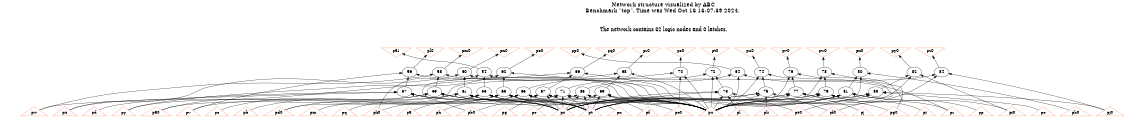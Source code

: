 # Network structure generated by ABC

digraph network {
size = "7.5,10";
center = true;
edge [dir = back];

{
  node [shape = plaintext];
  edge [style = invis];
  LevelTitle1 [label=""];
  LevelTitle2 [label=""];
  Level3 [label = ""];
  Level2 [label = ""];
  Level1 [label = ""];
  Level0 [label = ""];
  LevelTitle1 ->  LevelTitle2 ->  Level3 ->  Level2 ->  Level1 ->  Level0;
}

{
  rank = same;
  LevelTitle1;
  title1 [shape=plaintext,
          fontsize=20,
          fontname = "Times-Roman",
          label="Network structure visualized by ABC\nBenchmark \"top\". Time was Wed Oct 16 16:07:39 2024. "
         ];
}

{
  rank = same;
  LevelTitle2;
  title2 [shape=plaintext,
          fontsize=18,
          fontname = "Times-Roman",
          label="The network contains 32 logic nodes and 0 latches.\n"
         ];
}

{
  rank = same;
  Level3;
  Node37 [label = "pa1", shape = invtriangle, color = coral, fillcolor = coral];
  Node38 [label = "pl0", shape = invtriangle, color = coral, fillcolor = coral];
  Node39 [label = "pm0", shape = invtriangle, color = coral, fillcolor = coral];
  Node40 [label = "pn0", shape = invtriangle, color = coral, fillcolor = coral];
  Node41 [label = "po0", shape = invtriangle, color = coral, fillcolor = coral];
  Node42 [label = "pp0", shape = invtriangle, color = coral, fillcolor = coral];
  Node43 [label = "pq0", shape = invtriangle, color = coral, fillcolor = coral];
  Node44 [label = "pr0", shape = invtriangle, color = coral, fillcolor = coral];
  Node45 [label = "ps0", shape = invtriangle, color = coral, fillcolor = coral];
  Node46 [label = "pt0", shape = invtriangle, color = coral, fillcolor = coral];
  Node47 [label = "pu0", shape = invtriangle, color = coral, fillcolor = coral];
  Node48 [label = "pv0", shape = invtriangle, color = coral, fillcolor = coral];
  Node49 [label = "pw0", shape = invtriangle, color = coral, fillcolor = coral];
  Node50 [label = "px0", shape = invtriangle, color = coral, fillcolor = coral];
  Node51 [label = "py0", shape = invtriangle, color = coral, fillcolor = coral];
  Node52 [label = "pz0", shape = invtriangle, color = coral, fillcolor = coral];
}

{
  rank = same;
  Level2;
  Node54 [label = "54\n", shape = ellipse];
  Node56 [label = "56\n", shape = ellipse];
  Node58 [label = "58\n", shape = ellipse];
  Node60 [label = "60\n", shape = ellipse];
  Node62 [label = "62\n", shape = ellipse];
  Node64 [label = "64\n", shape = ellipse];
  Node66 [label = "66\n", shape = ellipse];
  Node68 [label = "68\n", shape = ellipse];
  Node70 [label = "70\n", shape = ellipse];
  Node72 [label = "72\n", shape = ellipse];
  Node74 [label = "74\n", shape = ellipse];
  Node76 [label = "76\n", shape = ellipse];
  Node78 [label = "78\n", shape = ellipse];
  Node80 [label = "80\n", shape = ellipse];
  Node82 [label = "82\n", shape = ellipse];
  Node84 [label = "84\n", shape = ellipse];
}

{
  rank = same;
  Level1;
  Node55 [label = "55\n", shape = ellipse];
  Node57 [label = "57\n", shape = ellipse];
  Node59 [label = "59\n", shape = ellipse];
  Node61 [label = "61\n", shape = ellipse];
  Node63 [label = "63\n", shape = ellipse];
  Node65 [label = "65\n", shape = ellipse];
  Node67 [label = "67\n", shape = ellipse];
  Node69 [label = "69\n", shape = ellipse];
  Node71 [label = "71\n", shape = ellipse];
  Node73 [label = "73\n", shape = ellipse];
  Node75 [label = "75\n", shape = ellipse];
  Node77 [label = "77\n", shape = ellipse];
  Node79 [label = "79\n", shape = ellipse];
  Node81 [label = "81\n", shape = ellipse];
  Node83 [label = "83\n", shape = ellipse];
  Node85 [label = "85\n", shape = ellipse];
}

{
  rank = same;
  Level0;
  Node1 [label = "pp", shape = triangle, color = coral, fillcolor = coral];
  Node2 [label = "pa0", shape = triangle, color = coral, fillcolor = coral];
  Node3 [label = "pq", shape = triangle, color = coral, fillcolor = coral];
  Node4 [label = "pb0", shape = triangle, color = coral, fillcolor = coral];
  Node5 [label = "pc0", shape = triangle, color = coral, fillcolor = coral];
  Node6 [label = "ps", shape = triangle, color = coral, fillcolor = coral];
  Node7 [label = "pd0", shape = triangle, color = coral, fillcolor = coral];
  Node8 [label = "pt", shape = triangle, color = coral, fillcolor = coral];
  Node9 [label = "pe0", shape = triangle, color = coral, fillcolor = coral];
  Node10 [label = "pu", shape = triangle, color = coral, fillcolor = coral];
  Node11 [label = "pf0", shape = triangle, color = coral, fillcolor = coral];
  Node12 [label = "pv", shape = triangle, color = coral, fillcolor = coral];
  Node13 [label = "pg0", shape = triangle, color = coral, fillcolor = coral];
  Node14 [label = "pw", shape = triangle, color = coral, fillcolor = coral];
  Node15 [label = "ph0", shape = triangle, color = coral, fillcolor = coral];
  Node16 [label = "px", shape = triangle, color = coral, fillcolor = coral];
  Node17 [label = "pi0", shape = triangle, color = coral, fillcolor = coral];
  Node18 [label = "py", shape = triangle, color = coral, fillcolor = coral];
  Node19 [label = "pj0", shape = triangle, color = coral, fillcolor = coral];
  Node20 [label = "pz", shape = triangle, color = coral, fillcolor = coral];
  Node21 [label = "pk0", shape = triangle, color = coral, fillcolor = coral];
  Node22 [label = "pa", shape = triangle, color = coral, fillcolor = coral];
  Node23 [label = "pb", shape = triangle, color = coral, fillcolor = coral];
  Node24 [label = "pc", shape = triangle, color = coral, fillcolor = coral];
  Node25 [label = "pd", shape = triangle, color = coral, fillcolor = coral];
  Node26 [label = "pe", shape = triangle, color = coral, fillcolor = coral];
  Node27 [label = "pf", shape = triangle, color = coral, fillcolor = coral];
  Node28 [label = "pg", shape = triangle, color = coral, fillcolor = coral];
  Node29 [label = "ph", shape = triangle, color = coral, fillcolor = coral];
  Node30 [label = "pi", shape = triangle, color = coral, fillcolor = coral];
  Node31 [label = "pj", shape = triangle, color = coral, fillcolor = coral];
  Node32 [label = "pk", shape = triangle, color = coral, fillcolor = coral];
  Node33 [label = "pl", shape = triangle, color = coral, fillcolor = coral];
  Node34 [label = "pm", shape = triangle, color = coral, fillcolor = coral];
  Node35 [label = "pn", shape = triangle, color = coral, fillcolor = coral];
  Node36 [label = "po", shape = triangle, color = coral, fillcolor = coral];
}

title1 -> title2 [style = invis];
title2 -> Node37 [style = invis];
title2 -> Node38 [style = invis];
title2 -> Node39 [style = invis];
title2 -> Node40 [style = invis];
title2 -> Node41 [style = invis];
title2 -> Node42 [style = invis];
title2 -> Node43 [style = invis];
title2 -> Node44 [style = invis];
title2 -> Node45 [style = invis];
title2 -> Node46 [style = invis];
title2 -> Node47 [style = invis];
title2 -> Node48 [style = invis];
title2 -> Node49 [style = invis];
title2 -> Node50 [style = invis];
title2 -> Node51 [style = invis];
title2 -> Node52 [style = invis];
Node37 -> Node38 [style = invis];
Node38 -> Node39 [style = invis];
Node39 -> Node40 [style = invis];
Node40 -> Node41 [style = invis];
Node41 -> Node42 [style = invis];
Node42 -> Node43 [style = invis];
Node43 -> Node44 [style = invis];
Node44 -> Node45 [style = invis];
Node45 -> Node46 [style = invis];
Node46 -> Node47 [style = invis];
Node47 -> Node48 [style = invis];
Node48 -> Node49 [style = invis];
Node49 -> Node50 [style = invis];
Node50 -> Node51 [style = invis];
Node51 -> Node52 [style = invis];
Node37 -> Node54 [style = solid];
Node38 -> Node56 [style = solid];
Node39 -> Node58 [style = solid];
Node40 -> Node60 [style = solid];
Node41 -> Node62 [style = solid];
Node42 -> Node64 [style = solid];
Node43 -> Node66 [style = solid];
Node44 -> Node68 [style = solid];
Node45 -> Node70 [style = solid];
Node46 -> Node72 [style = solid];
Node47 -> Node74 [style = solid];
Node48 -> Node76 [style = solid];
Node49 -> Node78 [style = solid];
Node50 -> Node80 [style = solid];
Node51 -> Node82 [style = solid];
Node52 -> Node84 [style = solid];
Node54 -> Node55 [style = solid];
Node54 -> Node10 [style = solid];
Node54 -> Node21 [style = solid];
Node55 -> Node6 [style = solid];
Node55 -> Node7 [style = solid];
Node55 -> Node8 [style = solid];
Node55 -> Node10 [style = solid];
Node55 -> Node34 [style = solid];
Node56 -> Node57 [style = solid];
Node56 -> Node10 [style = solid];
Node56 -> Node12 [style = solid];
Node57 -> Node6 [style = solid];
Node57 -> Node8 [style = solid];
Node57 -> Node10 [style = solid];
Node57 -> Node14 [style = solid];
Node57 -> Node25 [style = solid];
Node58 -> Node59 [style = solid];
Node58 -> Node10 [style = solid];
Node58 -> Node14 [style = solid];
Node59 -> Node6 [style = solid];
Node59 -> Node8 [style = solid];
Node59 -> Node10 [style = solid];
Node59 -> Node16 [style = solid];
Node59 -> Node24 [style = solid];
Node60 -> Node61 [style = solid];
Node60 -> Node10 [style = solid];
Node60 -> Node16 [style = solid];
Node61 -> Node6 [style = solid];
Node61 -> Node8 [style = solid];
Node61 -> Node10 [style = solid];
Node61 -> Node18 [style = solid];
Node61 -> Node23 [style = solid];
Node62 -> Node63 [style = solid];
Node62 -> Node10 [style = solid];
Node62 -> Node18 [style = solid];
Node63 -> Node3 [style = solid];
Node63 -> Node6 [style = solid];
Node63 -> Node8 [style = solid];
Node63 -> Node10 [style = solid];
Node63 -> Node22 [style = solid];
Node64 -> Node65 [style = solid];
Node64 -> Node10 [style = solid];
Node64 -> Node20 [style = solid];
Node65 -> Node2 [style = solid];
Node65 -> Node6 [style = solid];
Node65 -> Node8 [style = solid];
Node65 -> Node10 [style = solid];
Node65 -> Node29 [style = solid];
Node66 -> Node67 [style = solid];
Node66 -> Node2 [style = solid];
Node66 -> Node10 [style = solid];
Node67 -> Node4 [style = solid];
Node67 -> Node6 [style = solid];
Node67 -> Node8 [style = solid];
Node67 -> Node10 [style = solid];
Node67 -> Node28 [style = solid];
Node68 -> Node69 [style = solid];
Node68 -> Node4 [style = solid];
Node68 -> Node10 [style = solid];
Node69 -> Node5 [style = solid];
Node69 -> Node6 [style = solid];
Node69 -> Node8 [style = solid];
Node69 -> Node10 [style = solid];
Node69 -> Node27 [style = solid];
Node70 -> Node71 [style = solid];
Node70 -> Node5 [style = solid];
Node70 -> Node10 [style = solid];
Node71 -> Node6 [style = solid];
Node71 -> Node8 [style = solid];
Node71 -> Node10 [style = solid];
Node71 -> Node12 [style = solid];
Node71 -> Node26 [style = solid];
Node72 -> Node73 [style = solid];
Node72 -> Node7 [style = solid];
Node72 -> Node10 [style = solid];
Node73 -> Node6 [style = solid];
Node73 -> Node8 [style = solid];
Node73 -> Node9 [style = solid];
Node73 -> Node10 [style = solid];
Node73 -> Node33 [style = solid];
Node74 -> Node75 [style = solid];
Node74 -> Node9 [style = solid];
Node74 -> Node10 [style = solid];
Node75 -> Node6 [style = solid];
Node75 -> Node8 [style = solid];
Node75 -> Node10 [style = solid];
Node75 -> Node11 [style = solid];
Node75 -> Node32 [style = solid];
Node76 -> Node77 [style = solid];
Node76 -> Node10 [style = solid];
Node76 -> Node11 [style = solid];
Node77 -> Node6 [style = solid];
Node77 -> Node8 [style = solid];
Node77 -> Node10 [style = solid];
Node77 -> Node13 [style = solid];
Node77 -> Node31 [style = solid];
Node78 -> Node79 [style = solid];
Node78 -> Node10 [style = solid];
Node78 -> Node13 [style = solid];
Node79 -> Node6 [style = solid];
Node79 -> Node8 [style = solid];
Node79 -> Node10 [style = solid];
Node79 -> Node20 [style = solid];
Node79 -> Node30 [style = solid];
Node80 -> Node81 [style = solid];
Node80 -> Node10 [style = solid];
Node80 -> Node15 [style = solid];
Node81 -> Node1 [style = solid];
Node81 -> Node6 [style = solid];
Node81 -> Node8 [style = solid];
Node81 -> Node10 [style = solid];
Node81 -> Node17 [style = solid];
Node82 -> Node83 [style = solid];
Node82 -> Node10 [style = solid];
Node82 -> Node17 [style = solid];
Node83 -> Node6 [style = solid];
Node83 -> Node8 [style = solid];
Node83 -> Node10 [style = solid];
Node83 -> Node19 [style = solid];
Node83 -> Node36 [style = solid];
Node84 -> Node85 [style = solid];
Node84 -> Node10 [style = solid];
Node84 -> Node19 [style = solid];
Node85 -> Node6 [style = solid];
Node85 -> Node8 [style = solid];
Node85 -> Node10 [style = solid];
Node85 -> Node21 [style = solid];
Node85 -> Node35 [style = solid];
}

